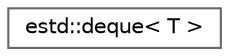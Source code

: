 digraph "Graphical Class Hierarchy"
{
 // LATEX_PDF_SIZE
  bgcolor="transparent";
  edge [fontname=Helvetica,fontsize=10,labelfontname=Helvetica,labelfontsize=10];
  node [fontname=Helvetica,fontsize=10,shape=box,height=0.2,width=0.4];
  rankdir="LR";
  Node0 [id="Node000000",label="estd::deque\< T \>",height=0.2,width=0.4,color="grey40", fillcolor="white", style="filled",URL="$d6/dd2/classestd_1_1deque.html",tooltip=" "];
}
